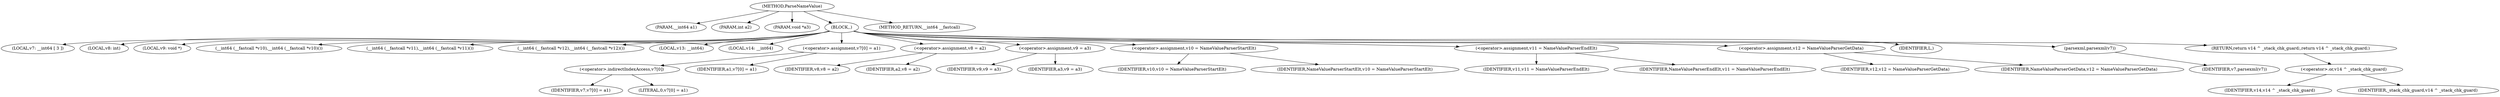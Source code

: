 digraph ParseNameValue {  
"1000109" [label = "(METHOD,ParseNameValue)" ]
"1000110" [label = "(PARAM,__int64 a1)" ]
"1000111" [label = "(PARAM,int a2)" ]
"1000112" [label = "(PARAM,void *a3)" ]
"1000113" [label = "(BLOCK,,)" ]
"1000114" [label = "(LOCAL,v7: __int64 [ 3 ])" ]
"1000115" [label = "(LOCAL,v8: int)" ]
"1000116" [label = "(LOCAL,v9: void *)" ]
"1000117" [label = "(__int64 (__fastcall *v10),__int64 (__fastcall *v10)())" ]
"1000118" [label = "(__int64 (__fastcall *v11),__int64 (__fastcall *v11)())" ]
"1000119" [label = "(__int64 (__fastcall *v12),__int64 (__fastcall *v12)())" ]
"1000120" [label = "(LOCAL,v13: __int64)" ]
"1000121" [label = "(LOCAL,v14: __int64)" ]
"1000122" [label = "(<operator>.assignment,v7[0] = a1)" ]
"1000123" [label = "(<operator>.indirectIndexAccess,v7[0])" ]
"1000124" [label = "(IDENTIFIER,v7,v7[0] = a1)" ]
"1000125" [label = "(LITERAL,0,v7[0] = a1)" ]
"1000126" [label = "(IDENTIFIER,a1,v7[0] = a1)" ]
"1000127" [label = "(<operator>.assignment,v8 = a2)" ]
"1000128" [label = "(IDENTIFIER,v8,v8 = a2)" ]
"1000129" [label = "(IDENTIFIER,a2,v8 = a2)" ]
"1000130" [label = "(<operator>.assignment,v9 = a3)" ]
"1000131" [label = "(IDENTIFIER,v9,v9 = a3)" ]
"1000132" [label = "(IDENTIFIER,a3,v9 = a3)" ]
"1000133" [label = "(<operator>.assignment,v10 = NameValueParserStartElt)" ]
"1000134" [label = "(IDENTIFIER,v10,v10 = NameValueParserStartElt)" ]
"1000135" [label = "(IDENTIFIER,NameValueParserStartElt,v10 = NameValueParserStartElt)" ]
"1000136" [label = "(<operator>.assignment,v11 = NameValueParserEndElt)" ]
"1000137" [label = "(IDENTIFIER,v11,v11 = NameValueParserEndElt)" ]
"1000138" [label = "(IDENTIFIER,NameValueParserEndElt,v11 = NameValueParserEndElt)" ]
"1000139" [label = "(<operator>.assignment,v12 = NameValueParserGetData)" ]
"1000140" [label = "(IDENTIFIER,v12,v12 = NameValueParserGetData)" ]
"1000141" [label = "(IDENTIFIER,NameValueParserGetData,v12 = NameValueParserGetData)" ]
"1000142" [label = "(IDENTIFIER,L,)" ]
"1000143" [label = "(parsexml,parsexml(v7))" ]
"1000144" [label = "(IDENTIFIER,v7,parsexml(v7))" ]
"1000145" [label = "(RETURN,return v14 ^ _stack_chk_guard;,return v14 ^ _stack_chk_guard;)" ]
"1000146" [label = "(<operator>.or,v14 ^ _stack_chk_guard)" ]
"1000147" [label = "(IDENTIFIER,v14,v14 ^ _stack_chk_guard)" ]
"1000148" [label = "(IDENTIFIER,_stack_chk_guard,v14 ^ _stack_chk_guard)" ]
"1000149" [label = "(METHOD_RETURN,__int64 __fastcall)" ]
  "1000109" -> "1000110" 
  "1000109" -> "1000111" 
  "1000109" -> "1000112" 
  "1000109" -> "1000113" 
  "1000109" -> "1000149" 
  "1000113" -> "1000114" 
  "1000113" -> "1000115" 
  "1000113" -> "1000116" 
  "1000113" -> "1000117" 
  "1000113" -> "1000118" 
  "1000113" -> "1000119" 
  "1000113" -> "1000120" 
  "1000113" -> "1000121" 
  "1000113" -> "1000122" 
  "1000113" -> "1000127" 
  "1000113" -> "1000130" 
  "1000113" -> "1000133" 
  "1000113" -> "1000136" 
  "1000113" -> "1000139" 
  "1000113" -> "1000142" 
  "1000113" -> "1000143" 
  "1000113" -> "1000145" 
  "1000122" -> "1000123" 
  "1000122" -> "1000126" 
  "1000123" -> "1000124" 
  "1000123" -> "1000125" 
  "1000127" -> "1000128" 
  "1000127" -> "1000129" 
  "1000130" -> "1000131" 
  "1000130" -> "1000132" 
  "1000133" -> "1000134" 
  "1000133" -> "1000135" 
  "1000136" -> "1000137" 
  "1000136" -> "1000138" 
  "1000139" -> "1000140" 
  "1000139" -> "1000141" 
  "1000143" -> "1000144" 
  "1000145" -> "1000146" 
  "1000146" -> "1000147" 
  "1000146" -> "1000148" 
}
